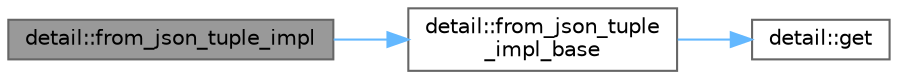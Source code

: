 digraph "detail::from_json_tuple_impl"
{
 // LATEX_PDF_SIZE
  bgcolor="transparent";
  edge [fontname=Helvetica,fontsize=10,labelfontname=Helvetica,labelfontsize=10];
  node [fontname=Helvetica,fontsize=10,shape=box,height=0.2,width=0.4];
  rankdir="LR";
  Node1 [id="Node000001",label="detail::from_json_tuple_impl",height=0.2,width=0.4,color="gray40", fillcolor="grey60", style="filled", fontcolor="black",tooltip=" "];
  Node1 -> Node2 [id="edge1_Node000001_Node000002",color="steelblue1",style="solid",tooltip=" "];
  Node2 [id="Node000002",label="detail::from_json_tuple\l_impl_base",height=0.2,width=0.4,color="grey40", fillcolor="white", style="filled",URL="$namespacedetail.html#adbf505efec69433a3894afeeed33aa81",tooltip=" "];
  Node2 -> Node3 [id="edge2_Node000002_Node000003",color="steelblue1",style="solid",tooltip=" "];
  Node3 [id="Node000003",label="detail::get",height=0.2,width=0.4,color="grey40", fillcolor="white", style="filled",URL="$namespacedetail.html#a7116703ea757fe9821bf2e903b91c160",tooltip=" "];
}

